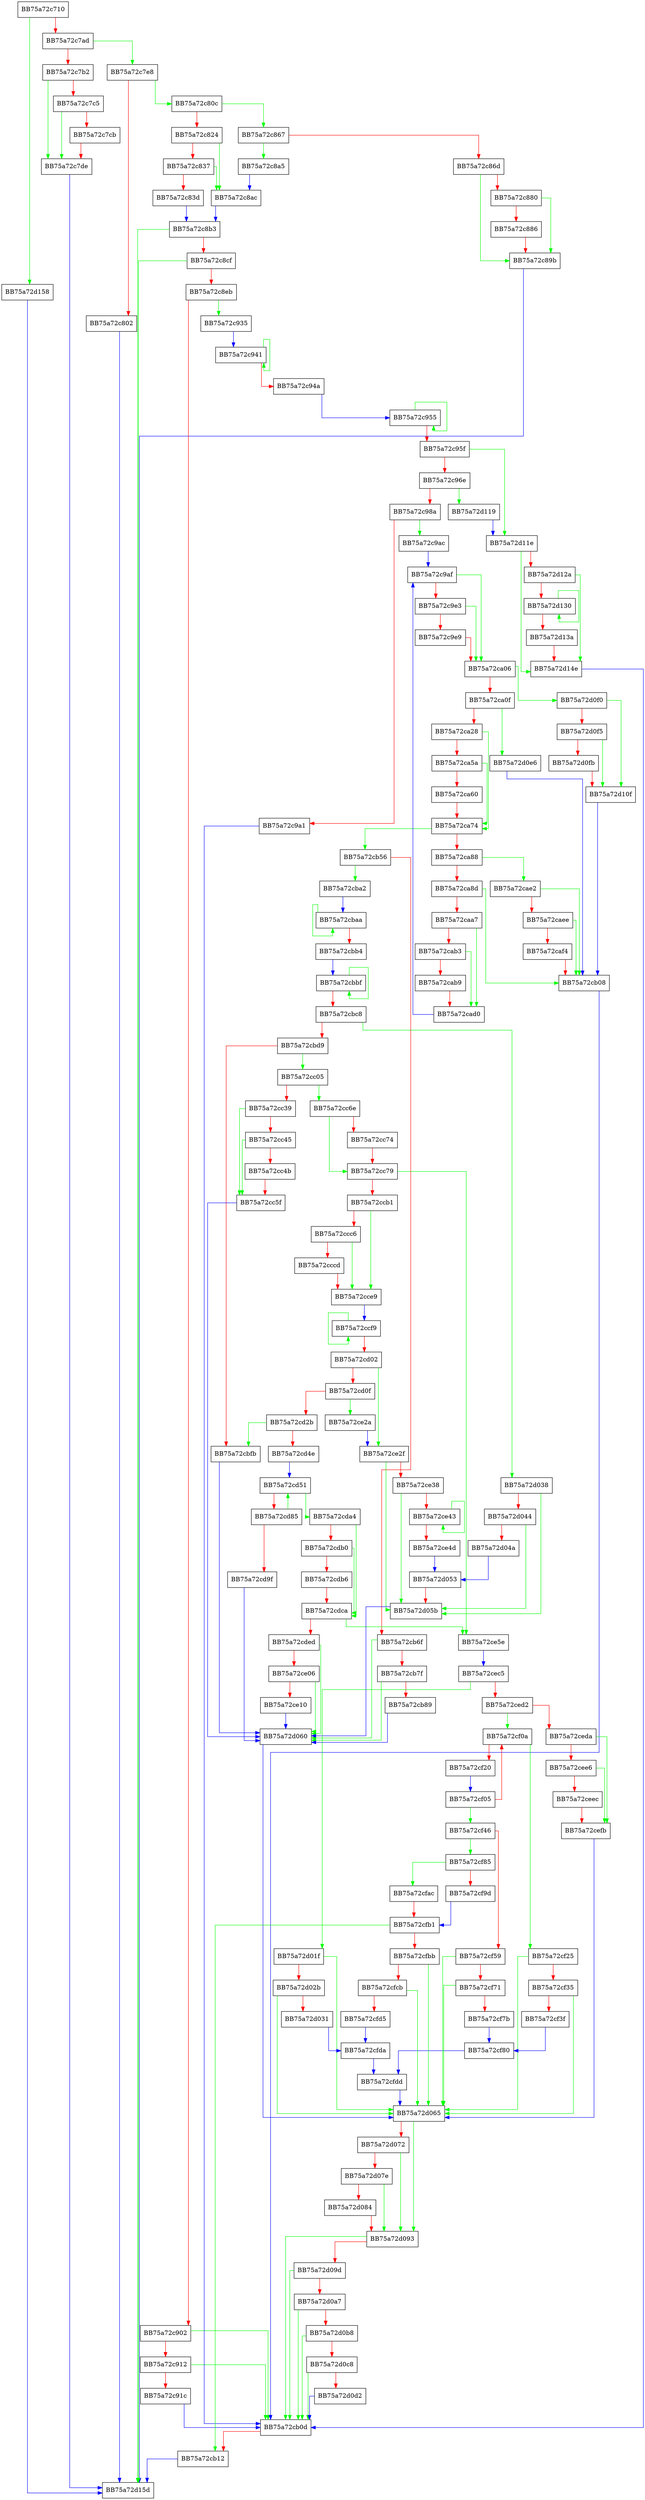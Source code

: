 digraph RebootActionCommit {
  node [shape="box"];
  graph [splines=ortho];
  BB75a72c710 -> BB75a72d158 [color="green"];
  BB75a72c710 -> BB75a72c7ad [color="red"];
  BB75a72c7ad -> BB75a72c7e8 [color="green"];
  BB75a72c7ad -> BB75a72c7b2 [color="red"];
  BB75a72c7b2 -> BB75a72c7de [color="green"];
  BB75a72c7b2 -> BB75a72c7c5 [color="red"];
  BB75a72c7c5 -> BB75a72c7de [color="green"];
  BB75a72c7c5 -> BB75a72c7cb [color="red"];
  BB75a72c7cb -> BB75a72c7de [color="red"];
  BB75a72c7de -> BB75a72d15d [color="blue"];
  BB75a72c7e8 -> BB75a72c80c [color="green"];
  BB75a72c7e8 -> BB75a72c802 [color="red"];
  BB75a72c802 -> BB75a72d15d [color="blue"];
  BB75a72c80c -> BB75a72c867 [color="green"];
  BB75a72c80c -> BB75a72c824 [color="red"];
  BB75a72c824 -> BB75a72c8ac [color="green"];
  BB75a72c824 -> BB75a72c837 [color="red"];
  BB75a72c837 -> BB75a72c8ac [color="green"];
  BB75a72c837 -> BB75a72c83d [color="red"];
  BB75a72c83d -> BB75a72c8b3 [color="blue"];
  BB75a72c867 -> BB75a72c8a5 [color="green"];
  BB75a72c867 -> BB75a72c86d [color="red"];
  BB75a72c86d -> BB75a72c89b [color="green"];
  BB75a72c86d -> BB75a72c880 [color="red"];
  BB75a72c880 -> BB75a72c89b [color="green"];
  BB75a72c880 -> BB75a72c886 [color="red"];
  BB75a72c886 -> BB75a72c89b [color="red"];
  BB75a72c89b -> BB75a72d15d [color="blue"];
  BB75a72c8a5 -> BB75a72c8ac [color="blue"];
  BB75a72c8ac -> BB75a72c8b3 [color="blue"];
  BB75a72c8b3 -> BB75a72d15d [color="green"];
  BB75a72c8b3 -> BB75a72c8cf [color="red"];
  BB75a72c8cf -> BB75a72d15d [color="green"];
  BB75a72c8cf -> BB75a72c8eb [color="red"];
  BB75a72c8eb -> BB75a72c935 [color="green"];
  BB75a72c8eb -> BB75a72c902 [color="red"];
  BB75a72c902 -> BB75a72cb0d [color="green"];
  BB75a72c902 -> BB75a72c912 [color="red"];
  BB75a72c912 -> BB75a72cb0d [color="green"];
  BB75a72c912 -> BB75a72c91c [color="red"];
  BB75a72c91c -> BB75a72cb0d [color="blue"];
  BB75a72c935 -> BB75a72c941 [color="blue"];
  BB75a72c941 -> BB75a72c941 [color="green"];
  BB75a72c941 -> BB75a72c94a [color="red"];
  BB75a72c94a -> BB75a72c955 [color="blue"];
  BB75a72c955 -> BB75a72c955 [color="green"];
  BB75a72c955 -> BB75a72c95f [color="red"];
  BB75a72c95f -> BB75a72d11e [color="green"];
  BB75a72c95f -> BB75a72c96e [color="red"];
  BB75a72c96e -> BB75a72d119 [color="green"];
  BB75a72c96e -> BB75a72c98a [color="red"];
  BB75a72c98a -> BB75a72c9ac [color="green"];
  BB75a72c98a -> BB75a72c9a1 [color="red"];
  BB75a72c9a1 -> BB75a72cb0d [color="blue"];
  BB75a72c9ac -> BB75a72c9af [color="blue"];
  BB75a72c9af -> BB75a72ca06 [color="green"];
  BB75a72c9af -> BB75a72c9e3 [color="red"];
  BB75a72c9e3 -> BB75a72ca06 [color="green"];
  BB75a72c9e3 -> BB75a72c9e9 [color="red"];
  BB75a72c9e9 -> BB75a72ca06 [color="red"];
  BB75a72ca06 -> BB75a72d0f0 [color="green"];
  BB75a72ca06 -> BB75a72ca0f [color="red"];
  BB75a72ca0f -> BB75a72d0e6 [color="green"];
  BB75a72ca0f -> BB75a72ca28 [color="red"];
  BB75a72ca28 -> BB75a72ca74 [color="green"];
  BB75a72ca28 -> BB75a72ca5a [color="red"];
  BB75a72ca5a -> BB75a72ca74 [color="green"];
  BB75a72ca5a -> BB75a72ca60 [color="red"];
  BB75a72ca60 -> BB75a72ca74 [color="red"];
  BB75a72ca74 -> BB75a72cb56 [color="green"];
  BB75a72ca74 -> BB75a72ca88 [color="red"];
  BB75a72ca88 -> BB75a72cae2 [color="green"];
  BB75a72ca88 -> BB75a72ca8d [color="red"];
  BB75a72ca8d -> BB75a72cb08 [color="green"];
  BB75a72ca8d -> BB75a72caa7 [color="red"];
  BB75a72caa7 -> BB75a72cad0 [color="green"];
  BB75a72caa7 -> BB75a72cab3 [color="red"];
  BB75a72cab3 -> BB75a72cad0 [color="green"];
  BB75a72cab3 -> BB75a72cab9 [color="red"];
  BB75a72cab9 -> BB75a72cad0 [color="red"];
  BB75a72cad0 -> BB75a72c9af [color="blue"];
  BB75a72cae2 -> BB75a72cb08 [color="green"];
  BB75a72cae2 -> BB75a72caee [color="red"];
  BB75a72caee -> BB75a72cb08 [color="green"];
  BB75a72caee -> BB75a72caf4 [color="red"];
  BB75a72caf4 -> BB75a72cb08 [color="red"];
  BB75a72cb08 -> BB75a72cb0d [color="blue"];
  BB75a72cb0d -> BB75a72cb12 [color="red"];
  BB75a72cb12 -> BB75a72d15d [color="blue"];
  BB75a72cb56 -> BB75a72cba2 [color="green"];
  BB75a72cb56 -> BB75a72cb6f [color="red"];
  BB75a72cb6f -> BB75a72d060 [color="green"];
  BB75a72cb6f -> BB75a72cb7f [color="red"];
  BB75a72cb7f -> BB75a72d060 [color="green"];
  BB75a72cb7f -> BB75a72cb89 [color="red"];
  BB75a72cb89 -> BB75a72d060 [color="blue"];
  BB75a72cba2 -> BB75a72cbaa [color="blue"];
  BB75a72cbaa -> BB75a72cbaa [color="green"];
  BB75a72cbaa -> BB75a72cbb4 [color="red"];
  BB75a72cbb4 -> BB75a72cbbf [color="blue"];
  BB75a72cbbf -> BB75a72cbbf [color="green"];
  BB75a72cbbf -> BB75a72cbc8 [color="red"];
  BB75a72cbc8 -> BB75a72d038 [color="green"];
  BB75a72cbc8 -> BB75a72cbd9 [color="red"];
  BB75a72cbd9 -> BB75a72cc05 [color="green"];
  BB75a72cbd9 -> BB75a72cbfb [color="red"];
  BB75a72cbfb -> BB75a72d060 [color="blue"];
  BB75a72cc05 -> BB75a72cc6e [color="green"];
  BB75a72cc05 -> BB75a72cc39 [color="red"];
  BB75a72cc39 -> BB75a72cc5f [color="green"];
  BB75a72cc39 -> BB75a72cc45 [color="red"];
  BB75a72cc45 -> BB75a72cc5f [color="green"];
  BB75a72cc45 -> BB75a72cc4b [color="red"];
  BB75a72cc4b -> BB75a72cc5f [color="red"];
  BB75a72cc5f -> BB75a72d060 [color="blue"];
  BB75a72cc6e -> BB75a72cc79 [color="green"];
  BB75a72cc6e -> BB75a72cc74 [color="red"];
  BB75a72cc74 -> BB75a72cc79 [color="red"];
  BB75a72cc79 -> BB75a72ce5e [color="green"];
  BB75a72cc79 -> BB75a72ccb1 [color="red"];
  BB75a72ccb1 -> BB75a72cce9 [color="green"];
  BB75a72ccb1 -> BB75a72ccc6 [color="red"];
  BB75a72ccc6 -> BB75a72cce9 [color="green"];
  BB75a72ccc6 -> BB75a72cccd [color="red"];
  BB75a72cccd -> BB75a72cce9 [color="red"];
  BB75a72cce9 -> BB75a72ccf9 [color="blue"];
  BB75a72ccf9 -> BB75a72ccf9 [color="green"];
  BB75a72ccf9 -> BB75a72cd02 [color="red"];
  BB75a72cd02 -> BB75a72ce2f [color="green"];
  BB75a72cd02 -> BB75a72cd0f [color="red"];
  BB75a72cd0f -> BB75a72ce2a [color="green"];
  BB75a72cd0f -> BB75a72cd2b [color="red"];
  BB75a72cd2b -> BB75a72cbfb [color="green"];
  BB75a72cd2b -> BB75a72cd4e [color="red"];
  BB75a72cd4e -> BB75a72cd51 [color="blue"];
  BB75a72cd51 -> BB75a72cda4 [color="green"];
  BB75a72cd51 -> BB75a72cd85 [color="red"];
  BB75a72cd85 -> BB75a72cd51 [color="green"];
  BB75a72cd85 -> BB75a72cd9f [color="red"];
  BB75a72cd9f -> BB75a72d060 [color="blue"];
  BB75a72cda4 -> BB75a72cdca [color="green"];
  BB75a72cda4 -> BB75a72cdb0 [color="red"];
  BB75a72cdb0 -> BB75a72cdca [color="green"];
  BB75a72cdb0 -> BB75a72cdb6 [color="red"];
  BB75a72cdb6 -> BB75a72cdca [color="red"];
  BB75a72cdca -> BB75a72ce5e [color="green"];
  BB75a72cdca -> BB75a72cded [color="red"];
  BB75a72cded -> BB75a72d060 [color="green"];
  BB75a72cded -> BB75a72ce06 [color="red"];
  BB75a72ce06 -> BB75a72d060 [color="green"];
  BB75a72ce06 -> BB75a72ce10 [color="red"];
  BB75a72ce10 -> BB75a72d060 [color="blue"];
  BB75a72ce2a -> BB75a72ce2f [color="blue"];
  BB75a72ce2f -> BB75a72d05b [color="green"];
  BB75a72ce2f -> BB75a72ce38 [color="red"];
  BB75a72ce38 -> BB75a72d05b [color="green"];
  BB75a72ce38 -> BB75a72ce43 [color="red"];
  BB75a72ce43 -> BB75a72ce43 [color="green"];
  BB75a72ce43 -> BB75a72ce4d [color="red"];
  BB75a72ce4d -> BB75a72d053 [color="blue"];
  BB75a72ce5e -> BB75a72cec5 [color="blue"];
  BB75a72cec5 -> BB75a72d01f [color="green"];
  BB75a72cec5 -> BB75a72ced2 [color="red"];
  BB75a72ced2 -> BB75a72cf0a [color="green"];
  BB75a72ced2 -> BB75a72ceda [color="red"];
  BB75a72ceda -> BB75a72cefb [color="green"];
  BB75a72ceda -> BB75a72cee6 [color="red"];
  BB75a72cee6 -> BB75a72cefb [color="green"];
  BB75a72cee6 -> BB75a72ceec [color="red"];
  BB75a72ceec -> BB75a72cefb [color="red"];
  BB75a72cefb -> BB75a72d065 [color="blue"];
  BB75a72cf05 -> BB75a72cf46 [color="green"];
  BB75a72cf05 -> BB75a72cf0a [color="red"];
  BB75a72cf0a -> BB75a72cf25 [color="green"];
  BB75a72cf0a -> BB75a72cf20 [color="red"];
  BB75a72cf20 -> BB75a72cf05 [color="blue"];
  BB75a72cf25 -> BB75a72d065 [color="green"];
  BB75a72cf25 -> BB75a72cf35 [color="red"];
  BB75a72cf35 -> BB75a72d065 [color="green"];
  BB75a72cf35 -> BB75a72cf3f [color="red"];
  BB75a72cf3f -> BB75a72cf80 [color="blue"];
  BB75a72cf46 -> BB75a72cf85 [color="green"];
  BB75a72cf46 -> BB75a72cf59 [color="red"];
  BB75a72cf59 -> BB75a72d065 [color="green"];
  BB75a72cf59 -> BB75a72cf71 [color="red"];
  BB75a72cf71 -> BB75a72d065 [color="green"];
  BB75a72cf71 -> BB75a72cf7b [color="red"];
  BB75a72cf7b -> BB75a72cf80 [color="blue"];
  BB75a72cf80 -> BB75a72cfdd [color="blue"];
  BB75a72cf85 -> BB75a72cfac [color="green"];
  BB75a72cf85 -> BB75a72cf9d [color="red"];
  BB75a72cf9d -> BB75a72cfb1 [color="blue"];
  BB75a72cfac -> BB75a72cfb1 [color="red"];
  BB75a72cfb1 -> BB75a72cb12 [color="green"];
  BB75a72cfb1 -> BB75a72cfbb [color="red"];
  BB75a72cfbb -> BB75a72d065 [color="green"];
  BB75a72cfbb -> BB75a72cfcb [color="red"];
  BB75a72cfcb -> BB75a72d065 [color="green"];
  BB75a72cfcb -> BB75a72cfd5 [color="red"];
  BB75a72cfd5 -> BB75a72cfda [color="blue"];
  BB75a72cfda -> BB75a72cfdd [color="blue"];
  BB75a72cfdd -> BB75a72d065 [color="blue"];
  BB75a72d01f -> BB75a72d065 [color="green"];
  BB75a72d01f -> BB75a72d02b [color="red"];
  BB75a72d02b -> BB75a72d065 [color="green"];
  BB75a72d02b -> BB75a72d031 [color="red"];
  BB75a72d031 -> BB75a72cfda [color="blue"];
  BB75a72d038 -> BB75a72d05b [color="green"];
  BB75a72d038 -> BB75a72d044 [color="red"];
  BB75a72d044 -> BB75a72d05b [color="green"];
  BB75a72d044 -> BB75a72d04a [color="red"];
  BB75a72d04a -> BB75a72d053 [color="blue"];
  BB75a72d053 -> BB75a72d05b [color="red"];
  BB75a72d05b -> BB75a72d060 [color="blue"];
  BB75a72d060 -> BB75a72d065 [color="blue"];
  BB75a72d065 -> BB75a72d093 [color="green"];
  BB75a72d065 -> BB75a72d072 [color="red"];
  BB75a72d072 -> BB75a72d093 [color="green"];
  BB75a72d072 -> BB75a72d07e [color="red"];
  BB75a72d07e -> BB75a72d093 [color="green"];
  BB75a72d07e -> BB75a72d084 [color="red"];
  BB75a72d084 -> BB75a72d093 [color="red"];
  BB75a72d093 -> BB75a72cb0d [color="green"];
  BB75a72d093 -> BB75a72d09d [color="red"];
  BB75a72d09d -> BB75a72cb0d [color="green"];
  BB75a72d09d -> BB75a72d0a7 [color="red"];
  BB75a72d0a7 -> BB75a72cb0d [color="green"];
  BB75a72d0a7 -> BB75a72d0b8 [color="red"];
  BB75a72d0b8 -> BB75a72cb0d [color="green"];
  BB75a72d0b8 -> BB75a72d0c8 [color="red"];
  BB75a72d0c8 -> BB75a72cb0d [color="green"];
  BB75a72d0c8 -> BB75a72d0d2 [color="red"];
  BB75a72d0d2 -> BB75a72cb0d [color="blue"];
  BB75a72d0e6 -> BB75a72cb08 [color="blue"];
  BB75a72d0f0 -> BB75a72d10f [color="green"];
  BB75a72d0f0 -> BB75a72d0f5 [color="red"];
  BB75a72d0f5 -> BB75a72d10f [color="green"];
  BB75a72d0f5 -> BB75a72d0fb [color="red"];
  BB75a72d0fb -> BB75a72d10f [color="red"];
  BB75a72d10f -> BB75a72cb08 [color="blue"];
  BB75a72d119 -> BB75a72d11e [color="blue"];
  BB75a72d11e -> BB75a72d14e [color="green"];
  BB75a72d11e -> BB75a72d12a [color="red"];
  BB75a72d12a -> BB75a72d14e [color="green"];
  BB75a72d12a -> BB75a72d130 [color="red"];
  BB75a72d130 -> BB75a72d130 [color="green"];
  BB75a72d130 -> BB75a72d13a [color="red"];
  BB75a72d13a -> BB75a72d14e [color="red"];
  BB75a72d14e -> BB75a72cb0d [color="blue"];
  BB75a72d158 -> BB75a72d15d [color="blue"];
}